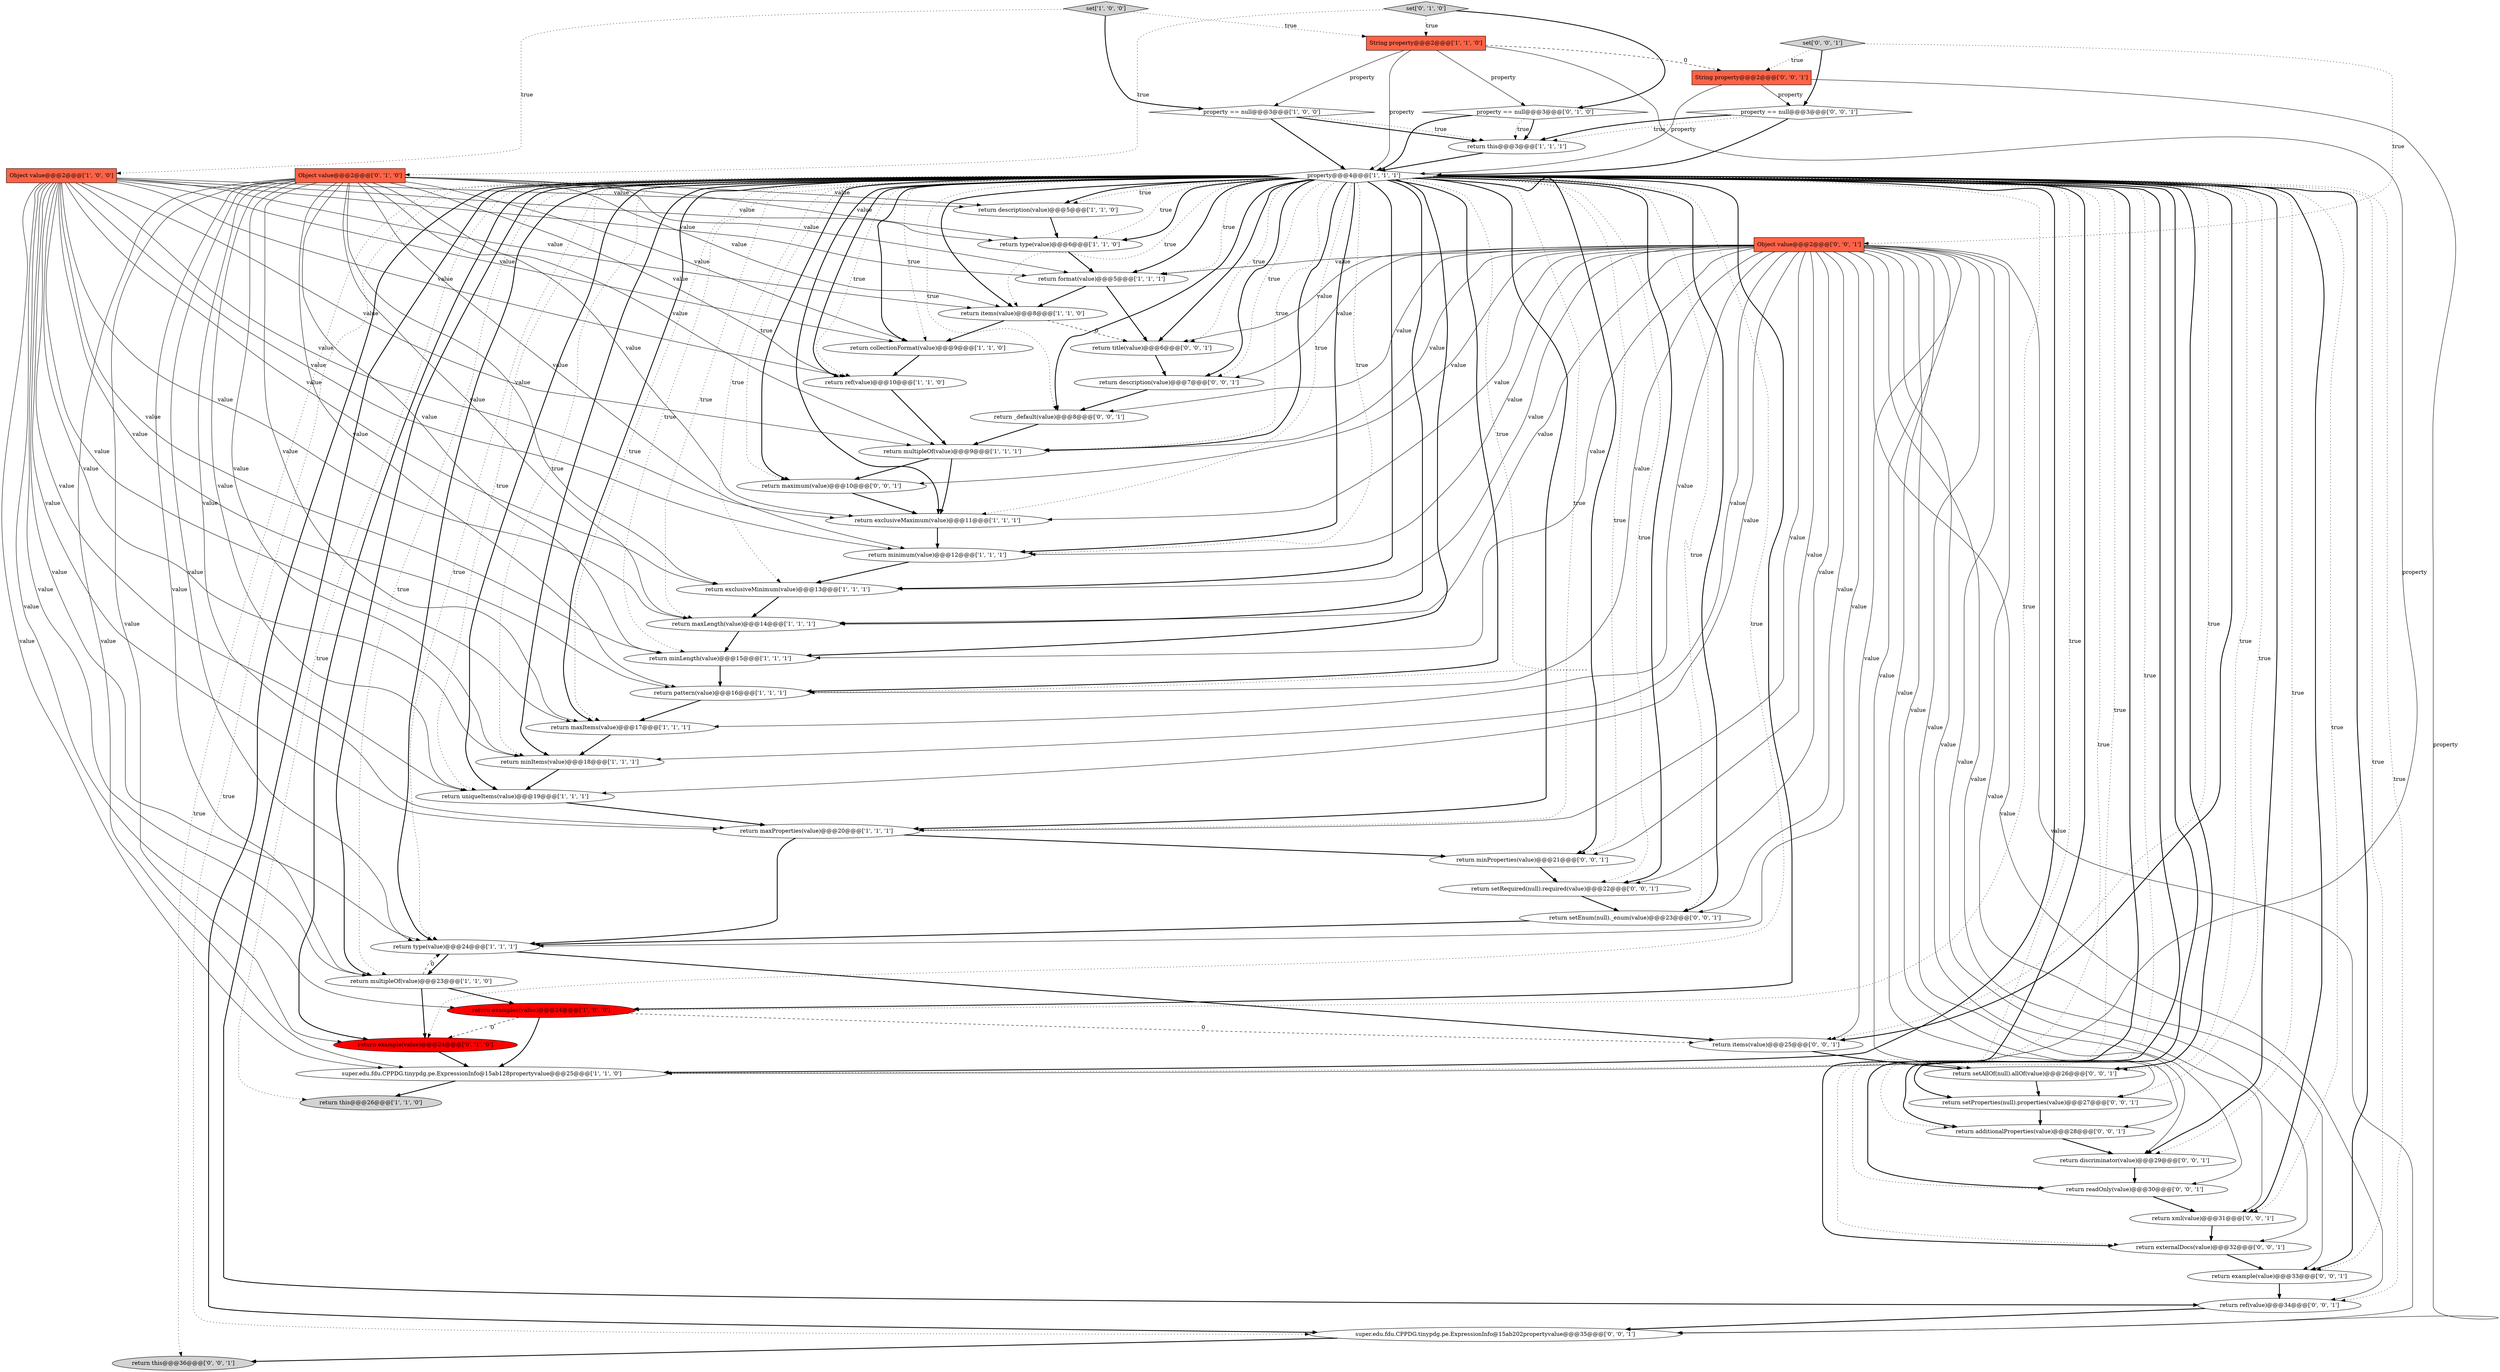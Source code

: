 digraph {
13 [style = filled, label = "property@@@4@@@['1', '1', '1']", fillcolor = white, shape = diamond image = "AAA0AAABBB1BBB"];
8 [style = filled, label = "property == null@@@3@@@['1', '0', '0']", fillcolor = white, shape = diamond image = "AAA0AAABBB1BBB"];
48 [style = filled, label = "return maximum(value)@@@10@@@['0', '0', '1']", fillcolor = white, shape = ellipse image = "AAA0AAABBB3BBB"];
10 [style = filled, label = "return collectionFormat(value)@@@9@@@['1', '1', '0']", fillcolor = white, shape = ellipse image = "AAA0AAABBB1BBB"];
31 [style = filled, label = "return example(value)@@@24@@@['0', '1', '0']", fillcolor = red, shape = ellipse image = "AAA1AAABBB2BBB"];
29 [style = filled, label = "Object value@@@2@@@['0', '1', '0']", fillcolor = tomato, shape = box image = "AAA0AAABBB2BBB"];
22 [style = filled, label = "return pattern(value)@@@16@@@['1', '1', '1']", fillcolor = white, shape = ellipse image = "AAA0AAABBB1BBB"];
50 [style = filled, label = "return readOnly(value)@@@30@@@['0', '0', '1']", fillcolor = white, shape = ellipse image = "AAA0AAABBB3BBB"];
41 [style = filled, label = "return title(value)@@@6@@@['0', '0', '1']", fillcolor = white, shape = ellipse image = "AAA0AAABBB3BBB"];
37 [style = filled, label = "return additionalProperties(value)@@@28@@@['0', '0', '1']", fillcolor = white, shape = ellipse image = "AAA0AAABBB3BBB"];
38 [style = filled, label = "set['0', '0', '1']", fillcolor = lightgray, shape = diamond image = "AAA0AAABBB3BBB"];
43 [style = filled, label = "return example(value)@@@33@@@['0', '0', '1']", fillcolor = white, shape = ellipse image = "AAA0AAABBB3BBB"];
47 [style = filled, label = "return xml(value)@@@31@@@['0', '0', '1']", fillcolor = white, shape = ellipse image = "AAA0AAABBB3BBB"];
42 [style = filled, label = "return this@@@36@@@['0', '0', '1']", fillcolor = lightgray, shape = ellipse image = "AAA0AAABBB3BBB"];
34 [style = filled, label = "String property@@@2@@@['0', '0', '1']", fillcolor = tomato, shape = box image = "AAA0AAABBB3BBB"];
44 [style = filled, label = "return minProperties(value)@@@21@@@['0', '0', '1']", fillcolor = white, shape = ellipse image = "AAA0AAABBB3BBB"];
23 [style = filled, label = "return minItems(value)@@@18@@@['1', '1', '1']", fillcolor = white, shape = ellipse image = "AAA0AAABBB1BBB"];
45 [style = filled, label = "return discriminator(value)@@@29@@@['0', '0', '1']", fillcolor = white, shape = ellipse image = "AAA0AAABBB3BBB"];
5 [style = filled, label = "return uniqueItems(value)@@@19@@@['1', '1', '1']", fillcolor = white, shape = ellipse image = "AAA0AAABBB1BBB"];
39 [style = filled, label = "return setProperties(null).properties(value)@@@27@@@['0', '0', '1']", fillcolor = white, shape = ellipse image = "AAA0AAABBB3BBB"];
27 [style = filled, label = "return maxItems(value)@@@17@@@['1', '1', '1']", fillcolor = white, shape = ellipse image = "AAA0AAABBB1BBB"];
4 [style = filled, label = "return examples(value)@@@24@@@['1', '0', '0']", fillcolor = red, shape = ellipse image = "AAA1AAABBB1BBB"];
14 [style = filled, label = "return description(value)@@@5@@@['1', '1', '0']", fillcolor = white, shape = ellipse image = "AAA0AAABBB1BBB"];
35 [style = filled, label = "return setAllOf(null).allOf(value)@@@26@@@['0', '0', '1']", fillcolor = white, shape = ellipse image = "AAA0AAABBB3BBB"];
28 [style = filled, label = "property == null@@@3@@@['0', '1', '0']", fillcolor = white, shape = diamond image = "AAA0AAABBB2BBB"];
40 [style = filled, label = "return externalDocs(value)@@@32@@@['0', '0', '1']", fillcolor = white, shape = ellipse image = "AAA0AAABBB3BBB"];
3 [style = filled, label = "return ref(value)@@@10@@@['1', '1', '0']", fillcolor = white, shape = ellipse image = "AAA0AAABBB1BBB"];
1 [style = filled, label = "return maxLength(value)@@@14@@@['1', '1', '1']", fillcolor = white, shape = ellipse image = "AAA0AAABBB1BBB"];
6 [style = filled, label = "return this@@@26@@@['1', '1', '0']", fillcolor = lightgray, shape = ellipse image = "AAA0AAABBB1BBB"];
25 [style = filled, label = "return minLength(value)@@@15@@@['1', '1', '1']", fillcolor = white, shape = ellipse image = "AAA0AAABBB1BBB"];
36 [style = filled, label = "return description(value)@@@7@@@['0', '0', '1']", fillcolor = white, shape = ellipse image = "AAA0AAABBB3BBB"];
51 [style = filled, label = "return items(value)@@@25@@@['0', '0', '1']", fillcolor = white, shape = ellipse image = "AAA0AAABBB3BBB"];
49 [style = filled, label = "return setEnum(null)._enum(value)@@@23@@@['0', '0', '1']", fillcolor = white, shape = ellipse image = "AAA0AAABBB3BBB"];
32 [style = filled, label = "Object value@@@2@@@['0', '0', '1']", fillcolor = tomato, shape = box image = "AAA0AAABBB3BBB"];
33 [style = filled, label = "super.edu.fdu.CPPDG.tinypdg.pe.ExpressionInfo@15ab202propertyvalue@@@35@@@['0', '0', '1']", fillcolor = white, shape = ellipse image = "AAA0AAABBB3BBB"];
54 [style = filled, label = "return setRequired(null).required(value)@@@22@@@['0', '0', '1']", fillcolor = white, shape = ellipse image = "AAA0AAABBB3BBB"];
21 [style = filled, label = "return maxProperties(value)@@@20@@@['1', '1', '1']", fillcolor = white, shape = ellipse image = "AAA0AAABBB1BBB"];
7 [style = filled, label = "return multipleOf(value)@@@23@@@['1', '1', '0']", fillcolor = white, shape = ellipse image = "AAA0AAABBB1BBB"];
24 [style = filled, label = "return exclusiveMinimum(value)@@@13@@@['1', '1', '1']", fillcolor = white, shape = ellipse image = "AAA0AAABBB1BBB"];
19 [style = filled, label = "return format(value)@@@5@@@['1', '1', '1']", fillcolor = white, shape = ellipse image = "AAA0AAABBB1BBB"];
15 [style = filled, label = "return multipleOf(value)@@@9@@@['1', '1', '1']", fillcolor = white, shape = ellipse image = "AAA0AAABBB1BBB"];
17 [style = filled, label = "set['1', '0', '0']", fillcolor = lightgray, shape = diamond image = "AAA0AAABBB1BBB"];
2 [style = filled, label = "Object value@@@2@@@['1', '0', '0']", fillcolor = tomato, shape = box image = "AAA0AAABBB1BBB"];
16 [style = filled, label = "return exclusiveMaximum(value)@@@11@@@['1', '1', '1']", fillcolor = white, shape = ellipse image = "AAA0AAABBB1BBB"];
18 [style = filled, label = "return type(value)@@@6@@@['1', '1', '0']", fillcolor = white, shape = ellipse image = "AAA0AAABBB1BBB"];
9 [style = filled, label = "return type(value)@@@24@@@['1', '1', '1']", fillcolor = white, shape = ellipse image = "AAA0AAABBB1BBB"];
0 [style = filled, label = "return items(value)@@@8@@@['1', '1', '0']", fillcolor = white, shape = ellipse image = "AAA0AAABBB1BBB"];
12 [style = filled, label = "return minimum(value)@@@12@@@['1', '1', '1']", fillcolor = white, shape = ellipse image = "AAA0AAABBB1BBB"];
53 [style = filled, label = "return ref(value)@@@34@@@['0', '0', '1']", fillcolor = white, shape = ellipse image = "AAA0AAABBB3BBB"];
30 [style = filled, label = "set['0', '1', '0']", fillcolor = lightgray, shape = diamond image = "AAA0AAABBB2BBB"];
26 [style = filled, label = "String property@@@2@@@['1', '1', '0']", fillcolor = tomato, shape = box image = "AAA0AAABBB1BBB"];
46 [style = filled, label = "property == null@@@3@@@['0', '0', '1']", fillcolor = white, shape = diamond image = "AAA0AAABBB3BBB"];
52 [style = filled, label = "return _default(value)@@@8@@@['0', '0', '1']", fillcolor = white, shape = ellipse image = "AAA0AAABBB3BBB"];
11 [style = filled, label = "return this@@@3@@@['1', '1', '1']", fillcolor = white, shape = ellipse image = "AAA0AAABBB1BBB"];
20 [style = filled, label = "super.edu.fdu.CPPDG.tinypdg.pe.ExpressionInfo@15ab128propertyvalue@@@25@@@['1', '1', '0']", fillcolor = white, shape = ellipse image = "AAA0AAABBB1BBB"];
28->11 [style = dotted, label="true"];
2->21 [style = solid, label="value"];
13->24 [style = dotted, label="true"];
32->43 [style = solid, label="value"];
13->47 [style = bold, label=""];
13->49 [style = dotted, label="true"];
4->51 [style = dashed, label="0"];
13->27 [style = dotted, label="true"];
25->22 [style = bold, label=""];
46->13 [style = bold, label=""];
32->54 [style = solid, label="value"];
13->51 [style = dotted, label="true"];
38->34 [style = dotted, label="true"];
13->41 [style = dotted, label="true"];
13->20 [style = dotted, label="true"];
29->20 [style = solid, label="value"];
2->27 [style = solid, label="value"];
32->44 [style = solid, label="value"];
13->5 [style = dotted, label="true"];
13->49 [style = bold, label=""];
7->31 [style = bold, label=""];
9->7 [style = bold, label=""];
13->10 [style = dotted, label="true"];
2->22 [style = solid, label="value"];
34->46 [style = solid, label="property"];
13->1 [style = bold, label=""];
13->35 [style = dotted, label="true"];
29->19 [style = solid, label="value"];
13->51 [style = bold, label=""];
2->1 [style = solid, label="value"];
30->28 [style = bold, label=""];
32->21 [style = solid, label="value"];
32->49 [style = solid, label="value"];
2->9 [style = solid, label="value"];
13->21 [style = dotted, label="true"];
29->10 [style = solid, label="value"];
33->42 [style = bold, label=""];
29->24 [style = solid, label="value"];
32->19 [style = solid, label="value"];
11->13 [style = bold, label=""];
13->36 [style = bold, label=""];
43->53 [style = bold, label=""];
13->45 [style = bold, label=""];
26->8 [style = solid, label="property"];
13->50 [style = dotted, label="true"];
13->15 [style = dotted, label="true"];
17->2 [style = dotted, label="true"];
13->37 [style = dotted, label="true"];
13->22 [style = bold, label=""];
13->20 [style = bold, label=""];
13->31 [style = bold, label=""];
31->20 [style = bold, label=""];
8->11 [style = bold, label=""];
13->14 [style = bold, label=""];
32->39 [style = solid, label="value"];
2->12 [style = solid, label="value"];
13->4 [style = dotted, label="true"];
13->44 [style = dotted, label="true"];
13->39 [style = dotted, label="true"];
13->9 [style = dotted, label="true"];
13->6 [style = dotted, label="true"];
13->25 [style = bold, label=""];
17->26 [style = dotted, label="true"];
21->44 [style = bold, label=""];
26->28 [style = solid, label="property"];
9->51 [style = bold, label=""];
54->49 [style = bold, label=""];
32->12 [style = solid, label="value"];
32->25 [style = solid, label="value"];
13->3 [style = dotted, label="true"];
13->25 [style = dotted, label="true"];
13->36 [style = dotted, label="true"];
29->7 [style = solid, label="value"];
32->50 [style = solid, label="value"];
18->19 [style = bold, label=""];
13->19 [style = dotted, label="true"];
32->15 [style = solid, label="value"];
29->18 [style = solid, label="value"];
29->1 [style = solid, label="value"];
29->23 [style = solid, label="value"];
13->7 [style = dotted, label="true"];
13->40 [style = bold, label=""];
51->35 [style = bold, label=""];
13->16 [style = bold, label=""];
32->16 [style = solid, label="value"];
13->23 [style = dotted, label="true"];
29->21 [style = solid, label="value"];
5->21 [style = bold, label=""];
32->35 [style = solid, label="value"];
30->29 [style = dotted, label="true"];
13->37 [style = bold, label=""];
21->9 [style = bold, label=""];
13->12 [style = bold, label=""];
0->41 [style = dashed, label="0"];
13->22 [style = dotted, label="true"];
19->41 [style = bold, label=""];
13->0 [style = dotted, label="true"];
34->33 [style = solid, label="property"];
13->43 [style = bold, label=""];
48->16 [style = bold, label=""];
32->23 [style = solid, label="value"];
32->53 [style = solid, label="value"];
13->5 [style = bold, label=""];
53->33 [style = bold, label=""];
38->46 [style = bold, label=""];
14->18 [style = bold, label=""];
37->45 [style = bold, label=""];
13->15 [style = bold, label=""];
13->40 [style = dotted, label="true"];
29->31 [style = solid, label="value"];
29->12 [style = solid, label="value"];
2->7 [style = solid, label="value"];
2->25 [style = solid, label="value"];
2->5 [style = solid, label="value"];
13->52 [style = dotted, label="true"];
13->18 [style = bold, label=""];
13->0 [style = bold, label=""];
52->15 [style = bold, label=""];
39->37 [style = bold, label=""];
13->10 [style = bold, label=""];
13->45 [style = dotted, label="true"];
13->16 [style = dotted, label="true"];
17->8 [style = bold, label=""];
13->18 [style = dotted, label="true"];
2->18 [style = solid, label="value"];
44->54 [style = bold, label=""];
13->24 [style = bold, label=""];
23->5 [style = bold, label=""];
47->40 [style = bold, label=""];
36->52 [style = bold, label=""];
2->24 [style = solid, label="value"];
2->23 [style = solid, label="value"];
32->41 [style = solid, label="value"];
13->54 [style = bold, label=""];
35->39 [style = bold, label=""];
2->10 [style = solid, label="value"];
13->53 [style = dotted, label="true"];
26->20 [style = solid, label="property"];
38->32 [style = dotted, label="true"];
2->19 [style = solid, label="value"];
13->48 [style = bold, label=""];
13->39 [style = bold, label=""];
29->3 [style = solid, label="value"];
7->4 [style = bold, label=""];
12->24 [style = bold, label=""];
32->33 [style = solid, label="value"];
2->4 [style = solid, label="value"];
2->15 [style = solid, label="value"];
19->0 [style = bold, label=""];
13->50 [style = bold, label=""];
29->27 [style = solid, label="value"];
13->41 [style = bold, label=""];
29->25 [style = solid, label="value"];
29->9 [style = solid, label="value"];
13->19 [style = bold, label=""];
13->27 [style = bold, label=""];
41->36 [style = bold, label=""];
13->33 [style = dotted, label="true"];
2->0 [style = solid, label="value"];
7->9 [style = dashed, label="0"];
4->20 [style = bold, label=""];
32->5 [style = solid, label="value"];
15->48 [style = bold, label=""];
8->11 [style = dotted, label="true"];
13->9 [style = bold, label=""];
46->11 [style = dotted, label="true"];
24->1 [style = bold, label=""];
40->43 [style = bold, label=""];
29->0 [style = solid, label="value"];
13->14 [style = dotted, label="true"];
13->52 [style = bold, label=""];
26->34 [style = dashed, label="0"];
1->25 [style = bold, label=""];
8->13 [style = bold, label=""];
32->22 [style = solid, label="value"];
13->53 [style = bold, label=""];
13->12 [style = dotted, label="true"];
2->3 [style = solid, label="value"];
34->13 [style = solid, label="property"];
28->11 [style = bold, label=""];
13->44 [style = bold, label=""];
32->52 [style = solid, label="value"];
29->22 [style = solid, label="value"];
4->31 [style = dashed, label="0"];
10->3 [style = bold, label=""];
28->13 [style = bold, label=""];
13->42 [style = dotted, label="true"];
3->15 [style = bold, label=""];
30->26 [style = dotted, label="true"];
20->6 [style = bold, label=""];
2->16 [style = solid, label="value"];
32->37 [style = solid, label="value"];
15->16 [style = bold, label=""];
13->43 [style = dotted, label="true"];
29->15 [style = solid, label="value"];
46->11 [style = bold, label=""];
32->9 [style = solid, label="value"];
32->51 [style = solid, label="value"];
13->1 [style = dotted, label="true"];
32->48 [style = solid, label="value"];
13->31 [style = dotted, label="true"];
0->10 [style = bold, label=""];
2->14 [style = solid, label="value"];
29->14 [style = solid, label="value"];
32->1 [style = solid, label="value"];
13->3 [style = bold, label=""];
22->27 [style = bold, label=""];
29->5 [style = solid, label="value"];
13->7 [style = bold, label=""];
45->50 [style = bold, label=""];
50->47 [style = bold, label=""];
32->36 [style = solid, label="value"];
32->24 [style = solid, label="value"];
13->23 [style = bold, label=""];
32->47 [style = solid, label="value"];
2->20 [style = solid, label="value"];
26->13 [style = solid, label="property"];
27->23 [style = bold, label=""];
13->48 [style = dotted, label="true"];
13->47 [style = dotted, label="true"];
13->33 [style = bold, label=""];
13->21 [style = bold, label=""];
32->27 [style = solid, label="value"];
29->16 [style = solid, label="value"];
13->35 [style = bold, label=""];
16->12 [style = bold, label=""];
32->40 [style = solid, label="value"];
49->9 [style = bold, label=""];
13->54 [style = dotted, label="true"];
32->45 [style = solid, label="value"];
13->4 [style = bold, label=""];
}
